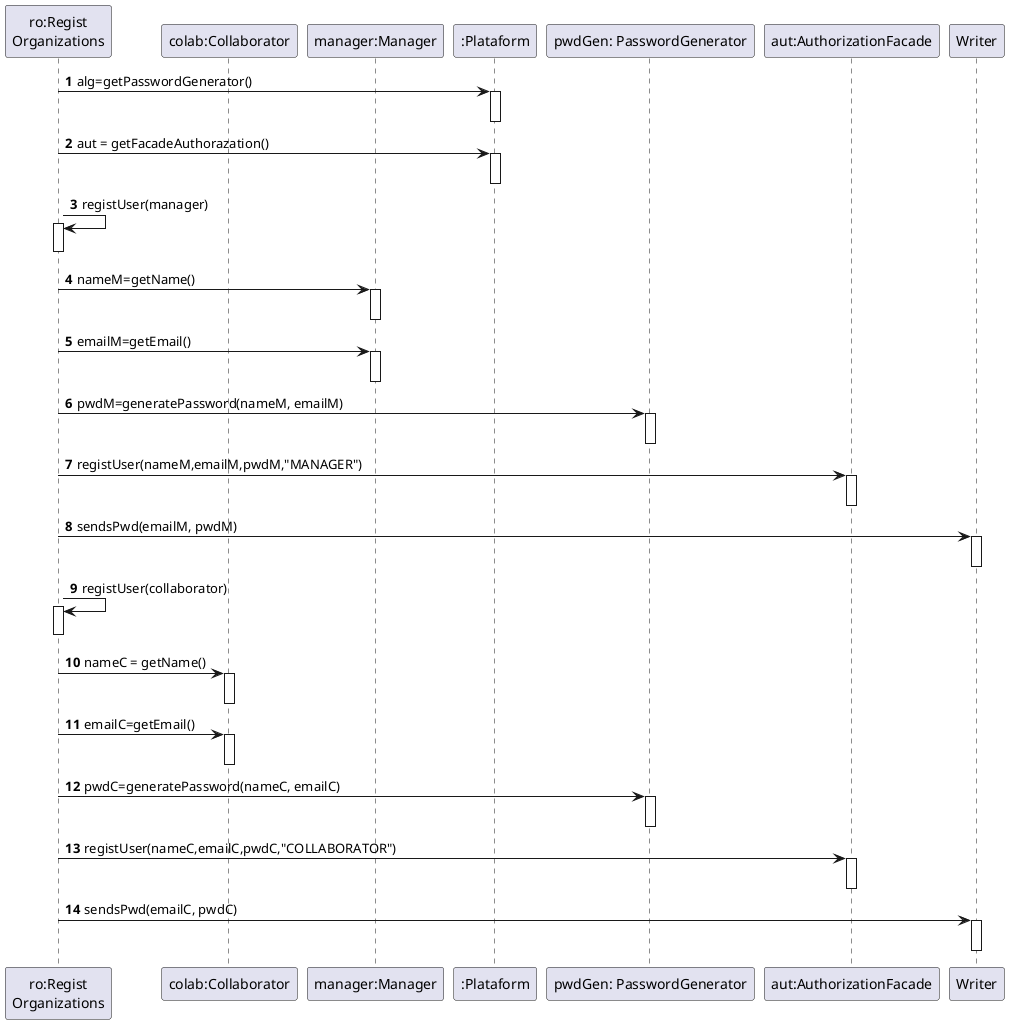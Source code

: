 @startuml
autonumber


participant "ro:Regist\nOrganizations" as ORGS
participant "colab:Collaborator" as COLAB
participant "manager:Manager" as MNGR
participant ":Plataform" as PLAT
participant "pwdGen: PasswordGenerator" as PWD
participant "aut:AuthorizationFacade" as AUT
participant "Writer" as WRT



ORGS -> PLAT : alg=getPasswordGenerator()
activate PLAT
deactivate PLAT

ORGS -> PLAT : aut = getFacadeAuthorazation()
activate PLAT
deactivate PLAT

ORGS -> ORGS : registUser(manager)
activate ORGS
deactivate ORGS

ORGS -> MNGR : nameM=getName()
activate MNGR
deactivate MNGR

ORGS -> MNGR : emailM=getEmail()
activate MNGR
deactivate MNGR



ORGS -> PWD : pwdM=generatePassword(nameM, emailM)
activate PWD
deactivate PWD



ORGS -> AUT : registUser(nameM,emailM,pwdM,"MANAGER")
activate AUT
deactivate AUT

ORGS -> WRT: sendsPwd(emailM, pwdM)
activate WRT
deactivate WRT


ORGS -> ORGS : registUser(collaborator)
activate ORGS
deactivate ORGS

ORGS -> COLAB : nameC = getName()
activate COLAB
deactivate COLAB

ORGS -> COLAB : emailC=getEmail() 
activate COLAB
deactivate COLAB

ORGS -> PWD : pwdC=generatePassword(nameC, emailC)
activate PWD
deactivate PWD


ORGS -> AUT : registUser(nameC,emailC,pwdC,"COLLABORATOR")
activate AUT
deactivate AUT


ORGS -> WRT: sendsPwd(emailC, pwdC)
activate WRT
deactivate WRT

@enduml
